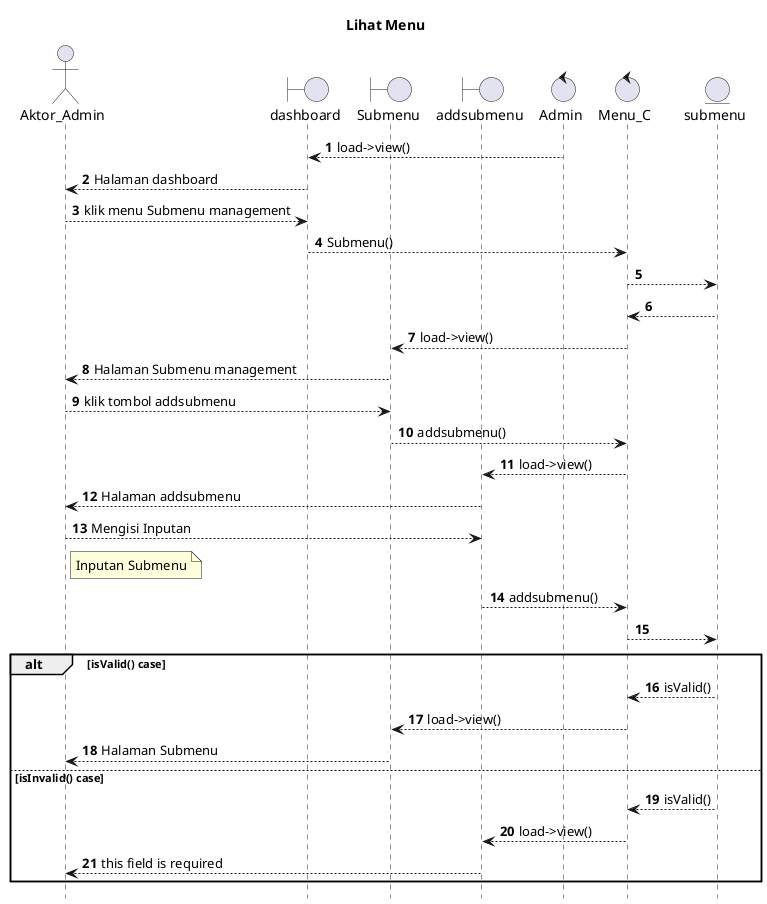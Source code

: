 @startuml

autonumber
hide footbox
title Lihat Menu

Actor Aktor_Admin
boundary dashboard
boundary Submenu
boundary addsubmenu
control Admin
control Menu_C
Entity submenu

Admin --> dashboard: load->view()
dashboard --> Aktor_Admin: Halaman dashboard
Aktor_Admin --> dashboard: klik menu Submenu management
dashboard --> Menu_C: Submenu()
Menu_C --> submenu:
    
    submenu --> Menu_C:
    Menu_C --> Submenu: load->view()
    Submenu --> Aktor_Admin: Halaman Submenu management

Aktor_Admin --> Submenu: klik tombol addsubmenu
Submenu --> Menu_C: addsubmenu()
Menu_C --> addsubmenu: load->view()
addsubmenu --> Aktor_Admin: Halaman addsubmenu

Aktor_Admin --> addsubmenu: Mengisi Inputan
    note right of Aktor_Admin
        Inputan Submenu
            end note
addsubmenu --> Menu_C: addsubmenu()
Menu_C --> submenu:

alt isValid() case
    
    submenu --> Menu_C: isValid()
    Menu_C --> Submenu: load->view()
    Submenu --> Aktor_Admin: Halaman Submenu

else isInvalid() case
    
    submenu --> Menu_C: isValid()
    Menu_C --> addsubmenu: load->view()
    addsubmenu --> Aktor_Admin: this field is required

end
@enduml